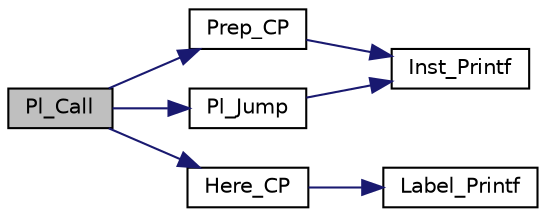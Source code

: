 digraph "Pl_Call"
{
  edge [fontname="Helvetica",fontsize="10",labelfontname="Helvetica",labelfontsize="10"];
  node [fontname="Helvetica",fontsize="10",shape=record];
  rankdir="LR";
  Node1 [label="Pl_Call",height=0.2,width=0.4,color="black", fillcolor="grey75", style="filled", fontcolor="black"];
  Node1 -> Node2 [color="midnightblue",fontsize="10",style="solid",fontname="Helvetica"];
  Node2 [label="Prep_CP",height=0.2,width=0.4,color="black", fillcolor="white", style="filled",URL="$mips__irix_8c.html#ac10bb2c52ddcf17419fddeddb95e9715"];
  Node2 -> Node3 [color="midnightblue",fontsize="10",style="solid",fontname="Helvetica"];
  Node3 [label="Inst_Printf",height=0.2,width=0.4,color="black", fillcolor="white", style="filled",URL="$ma2asm_8c.html#afeaa1e73d1371e09e196c12b114b9845"];
  Node1 -> Node4 [color="midnightblue",fontsize="10",style="solid",fontname="Helvetica"];
  Node4 [label="Pl_Jump",height=0.2,width=0.4,color="black", fillcolor="white", style="filled",URL="$mips__irix_8c.html#a5e5e17240bceefba89b5231952d11dcc"];
  Node4 -> Node3 [color="midnightblue",fontsize="10",style="solid",fontname="Helvetica"];
  Node1 -> Node5 [color="midnightblue",fontsize="10",style="solid",fontname="Helvetica"];
  Node5 [label="Here_CP",height=0.2,width=0.4,color="black", fillcolor="white", style="filled",URL="$mips__irix_8c.html#a3d367a905c1c3e8f29b268511c43462b"];
  Node5 -> Node6 [color="midnightblue",fontsize="10",style="solid",fontname="Helvetica"];
  Node6 [label="Label_Printf",height=0.2,width=0.4,color="black", fillcolor="white", style="filled",URL="$ma2asm_8c.html#a55647b9192e0e0e7eb3e53f712402558"];
}

